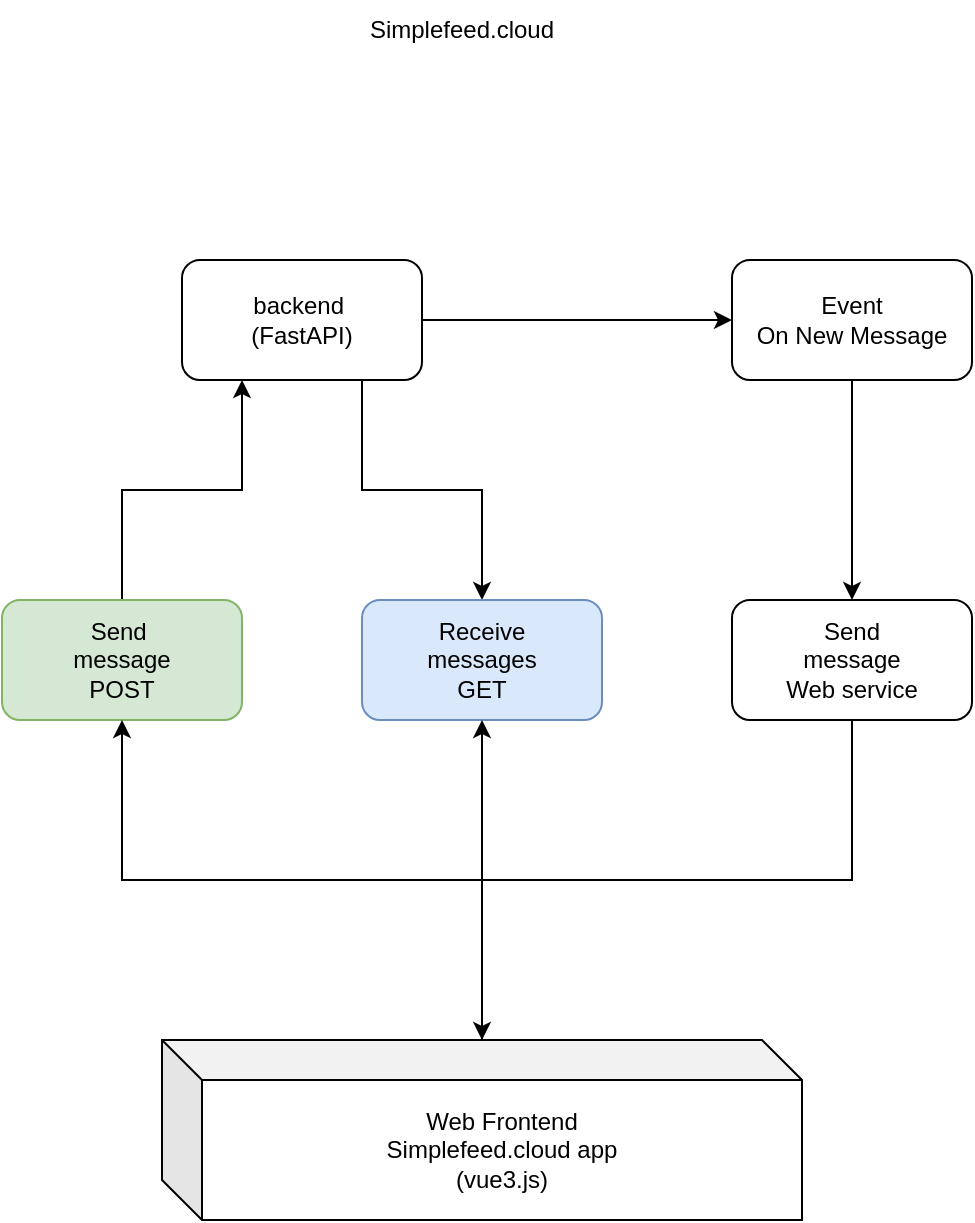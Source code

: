 <mxfile version="16.6.4" pages="2"><diagram id="h0vhEMz-Dpj_30Lk1Qt4" name="Page-1"><mxGraphModel dx="943" dy="827" grid="1" gridSize="10" guides="1" tooltips="1" connect="1" arrows="1" fold="1" page="1" pageScale="1" pageWidth="850" pageHeight="1100" math="0" shadow="0"><root><mxCell id="0"/><mxCell id="1" parent="0"/><mxCell id="rNpKTQkK_hr9olxWsOhj-12" style="edgeStyle=orthogonalEdgeStyle;rounded=0;orthogonalLoop=1;jettySize=auto;html=1;entryX=0;entryY=0.5;entryDx=0;entryDy=0;" edge="1" parent="1" source="rNpKTQkK_hr9olxWsOhj-7" target="rNpKTQkK_hr9olxWsOhj-11"><mxGeometry relative="1" as="geometry"/></mxCell><mxCell id="rNpKTQkK_hr9olxWsOhj-16" style="edgeStyle=orthogonalEdgeStyle;rounded=0;orthogonalLoop=1;jettySize=auto;html=1;entryX=0.5;entryY=0;entryDx=0;entryDy=0;exitX=0.75;exitY=1;exitDx=0;exitDy=0;" edge="1" parent="1" source="rNpKTQkK_hr9olxWsOhj-7" target="rNpKTQkK_hr9olxWsOhj-15"><mxGeometry relative="1" as="geometry"/></mxCell><mxCell id="rNpKTQkK_hr9olxWsOhj-7" value="backend&amp;nbsp;&lt;br&gt;(FastAPI)" style="rounded=1;whiteSpace=wrap;html=1;" vertex="1" parent="1"><mxGeometry x="150" y="150" width="120" height="60" as="geometry"/></mxCell><mxCell id="rNpKTQkK_hr9olxWsOhj-10" style="edgeStyle=orthogonalEdgeStyle;rounded=0;orthogonalLoop=1;jettySize=auto;html=1;entryX=0.25;entryY=1;entryDx=0;entryDy=0;" edge="1" parent="1" source="rNpKTQkK_hr9olxWsOhj-8" target="rNpKTQkK_hr9olxWsOhj-7"><mxGeometry relative="1" as="geometry"/></mxCell><mxCell id="rNpKTQkK_hr9olxWsOhj-8" value="Send&amp;nbsp;&lt;br&gt;message&lt;br&gt;POST" style="rounded=1;whiteSpace=wrap;html=1;fillColor=#d5e8d4;strokeColor=#82b366;" vertex="1" parent="1"><mxGeometry x="60" y="320" width="120" height="60" as="geometry"/></mxCell><mxCell id="rNpKTQkK_hr9olxWsOhj-9" value="Simplefeed.cloud" style="text;html=1;strokeColor=none;fillColor=none;align=center;verticalAlign=middle;whiteSpace=wrap;rounded=0;" vertex="1" parent="1"><mxGeometry x="260" y="20" width="60" height="30" as="geometry"/></mxCell><mxCell id="rNpKTQkK_hr9olxWsOhj-14" style="edgeStyle=orthogonalEdgeStyle;rounded=0;orthogonalLoop=1;jettySize=auto;html=1;entryX=0.5;entryY=0;entryDx=0;entryDy=0;" edge="1" parent="1" source="rNpKTQkK_hr9olxWsOhj-11" target="rNpKTQkK_hr9olxWsOhj-13"><mxGeometry relative="1" as="geometry"/></mxCell><mxCell id="rNpKTQkK_hr9olxWsOhj-11" value="Event&lt;br&gt;On New Message" style="rounded=1;whiteSpace=wrap;html=1;" vertex="1" parent="1"><mxGeometry x="425" y="150" width="120" height="60" as="geometry"/></mxCell><mxCell id="rNpKTQkK_hr9olxWsOhj-20" style="edgeStyle=orthogonalEdgeStyle;rounded=0;orthogonalLoop=1;jettySize=auto;html=1;" edge="1" parent="1" source="rNpKTQkK_hr9olxWsOhj-13" target="rNpKTQkK_hr9olxWsOhj-17"><mxGeometry relative="1" as="geometry"/></mxCell><mxCell id="rNpKTQkK_hr9olxWsOhj-13" value="Send&lt;br&gt;message&lt;br&gt;Web service" style="rounded=1;whiteSpace=wrap;html=1;" vertex="1" parent="1"><mxGeometry x="425" y="320" width="120" height="60" as="geometry"/></mxCell><mxCell id="rNpKTQkK_hr9olxWsOhj-15" value="Receive&lt;br&gt;messages&lt;br&gt;GET" style="rounded=1;whiteSpace=wrap;html=1;fillColor=#dae8fc;strokeColor=#6c8ebf;" vertex="1" parent="1"><mxGeometry x="240" y="320" width="120" height="60" as="geometry"/></mxCell><mxCell id="rNpKTQkK_hr9olxWsOhj-18" style="edgeStyle=orthogonalEdgeStyle;rounded=0;orthogonalLoop=1;jettySize=auto;html=1;entryX=0.5;entryY=1;entryDx=0;entryDy=0;" edge="1" parent="1" source="rNpKTQkK_hr9olxWsOhj-17" target="rNpKTQkK_hr9olxWsOhj-8"><mxGeometry relative="1" as="geometry"/></mxCell><mxCell id="rNpKTQkK_hr9olxWsOhj-19" style="edgeStyle=orthogonalEdgeStyle;rounded=0;orthogonalLoop=1;jettySize=auto;html=1;entryX=0.5;entryY=1;entryDx=0;entryDy=0;" edge="1" parent="1" source="rNpKTQkK_hr9olxWsOhj-17" target="rNpKTQkK_hr9olxWsOhj-15"><mxGeometry relative="1" as="geometry"/></mxCell><mxCell id="rNpKTQkK_hr9olxWsOhj-17" value="Web Frontend&lt;br&gt;Simplefeed.cloud app&lt;br&gt;(vue3.js)" style="shape=cube;whiteSpace=wrap;html=1;boundedLbl=1;backgroundOutline=1;darkOpacity=0.05;darkOpacity2=0.1;" vertex="1" parent="1"><mxGeometry x="140" y="540" width="320" height="90" as="geometry"/></mxCell></root></mxGraphModel></diagram><diagram id="60YD2YRR5pTOPtWMJhGf" name="deploy"><mxGraphModel dx="943" dy="827" grid="1" gridSize="10" guides="1" tooltips="1" connect="1" arrows="1" fold="1" page="1" pageScale="1" pageWidth="850" pageHeight="1100" math="0" shadow="0"><root><mxCell id="bVbwNB_IowLMEilDF_63-0"/><mxCell id="bVbwNB_IowLMEilDF_63-1" parent="bVbwNB_IowLMEilDF_63-0"/><mxCell id="bVbwNB_IowLMEilDF_63-11" style="edgeStyle=orthogonalEdgeStyle;rounded=0;orthogonalLoop=1;jettySize=auto;html=1;entryX=0.5;entryY=0;entryDx=0;entryDy=0;" edge="1" parent="bVbwNB_IowLMEilDF_63-1" source="bVbwNB_IowLMEilDF_63-2" target="bVbwNB_IowLMEilDF_63-3"><mxGeometry relative="1" as="geometry"/></mxCell><mxCell id="bVbwNB_IowLMEilDF_63-22" style="edgeStyle=orthogonalEdgeStyle;rounded=0;orthogonalLoop=1;jettySize=auto;html=1;" edge="1" parent="bVbwNB_IowLMEilDF_63-1" source="bVbwNB_IowLMEilDF_63-2" target="bVbwNB_IowLMEilDF_63-21"><mxGeometry relative="1" as="geometry"/></mxCell><mxCell id="bVbwNB_IowLMEilDF_63-2" value="docker&lt;br&gt;postgres" style="rounded=1;whiteSpace=wrap;html=1;fillColor=#dae8fc;strokeColor=#6c8ebf;" vertex="1" parent="bVbwNB_IowLMEilDF_63-1"><mxGeometry x="360" y="340" width="120" height="60" as="geometry"/></mxCell><mxCell id="bVbwNB_IowLMEilDF_63-12" style="edgeStyle=orthogonalEdgeStyle;rounded=0;orthogonalLoop=1;jettySize=auto;html=1;entryX=0.5;entryY=0;entryDx=0;entryDy=0;" edge="1" parent="bVbwNB_IowLMEilDF_63-1" source="bVbwNB_IowLMEilDF_63-3" target="bVbwNB_IowLMEilDF_63-4"><mxGeometry relative="1" as="geometry"/></mxCell><mxCell id="bVbwNB_IowLMEilDF_63-14" style="edgeStyle=orthogonalEdgeStyle;rounded=0;orthogonalLoop=1;jettySize=auto;html=1;entryX=0;entryY=0.5;entryDx=0;entryDy=0;" edge="1" parent="bVbwNB_IowLMEilDF_63-1" source="bVbwNB_IowLMEilDF_63-3" target="bVbwNB_IowLMEilDF_63-15"><mxGeometry relative="1" as="geometry"/></mxCell><mxCell id="bVbwNB_IowLMEilDF_63-28" style="edgeStyle=orthogonalEdgeStyle;rounded=0;orthogonalLoop=1;jettySize=auto;html=1;exitX=0.75;exitY=1;exitDx=0;exitDy=0;entryX=0.16;entryY=0.55;entryDx=0;entryDy=0;entryPerimeter=0;" edge="1" parent="bVbwNB_IowLMEilDF_63-1" source="bVbwNB_IowLMEilDF_63-3" target="bVbwNB_IowLMEilDF_63-23"><mxGeometry relative="1" as="geometry"><Array as="points"><mxPoint x="450" y="530"/><mxPoint x="699" y="530"/></Array></mxGeometry></mxCell><mxCell id="bVbwNB_IowLMEilDF_63-3" value="docker&lt;br&gt;webapi" style="rounded=1;whiteSpace=wrap;html=1;fillColor=#dae8fc;strokeColor=#6c8ebf;" vertex="1" parent="bVbwNB_IowLMEilDF_63-1"><mxGeometry x="360" y="440" width="120" height="60" as="geometry"/></mxCell><mxCell id="bVbwNB_IowLMEilDF_63-4" value="docker&lt;br&gt;pgadmin" style="rounded=1;whiteSpace=wrap;html=1;fillColor=#dae8fc;strokeColor=#6c8ebf;" vertex="1" parent="bVbwNB_IowLMEilDF_63-1"><mxGeometry x="360" y="540" width="120" height="60" as="geometry"/></mxCell><mxCell id="bVbwNB_IowLMEilDF_63-7" value="" style="edgeStyle=orthogonalEdgeStyle;rounded=0;orthogonalLoop=1;jettySize=auto;html=1;" edge="1" parent="bVbwNB_IowLMEilDF_63-1" source="bVbwNB_IowLMEilDF_63-5" target="bVbwNB_IowLMEilDF_63-6"><mxGeometry relative="1" as="geometry"/></mxCell><mxCell id="bVbwNB_IowLMEilDF_63-5" value="deploy.py" style="rounded=1;whiteSpace=wrap;html=1;fillColor=#d5e8d4;strokeColor=#82b366;" vertex="1" parent="bVbwNB_IowLMEilDF_63-1"><mxGeometry x="40" y="240" width="120" height="60" as="geometry"/></mxCell><mxCell id="bVbwNB_IowLMEilDF_63-9" value="" style="edgeStyle=orthogonalEdgeStyle;rounded=0;orthogonalLoop=1;jettySize=auto;html=1;" edge="1" parent="bVbwNB_IowLMEilDF_63-1" source="bVbwNB_IowLMEilDF_63-6" target="bVbwNB_IowLMEilDF_63-8"><mxGeometry relative="1" as="geometry"/></mxCell><mxCell id="bVbwNB_IowLMEilDF_63-6" value="copy files and dir to a location" style="whiteSpace=wrap;html=1;rounded=1;" vertex="1" parent="bVbwNB_IowLMEilDF_63-1"><mxGeometry x="200" y="240" width="120" height="60" as="geometry"/></mxCell><mxCell id="bVbwNB_IowLMEilDF_63-10" style="edgeStyle=orthogonalEdgeStyle;rounded=0;orthogonalLoop=1;jettySize=auto;html=1;entryX=0.5;entryY=0;entryDx=0;entryDy=0;" edge="1" parent="bVbwNB_IowLMEilDF_63-1" source="bVbwNB_IowLMEilDF_63-8" target="bVbwNB_IowLMEilDF_63-2"><mxGeometry relative="1" as="geometry"/></mxCell><mxCell id="bVbwNB_IowLMEilDF_63-8" value="start containers" style="whiteSpace=wrap;html=1;rounded=1;fillColor=#d5e8d4;strokeColor=#82b366;" vertex="1" parent="bVbwNB_IowLMEilDF_63-1"><mxGeometry x="360" y="240" width="120" height="60" as="geometry"/></mxCell><mxCell id="bVbwNB_IowLMEilDF_63-18" value="" style="edgeStyle=orthogonalEdgeStyle;rounded=0;orthogonalLoop=1;jettySize=auto;html=1;" edge="1" parent="bVbwNB_IowLMEilDF_63-1" source="bVbwNB_IowLMEilDF_63-13" target="bVbwNB_IowLMEilDF_63-17"><mxGeometry relative="1" as="geometry"/></mxCell><mxCell id="bVbwNB_IowLMEilDF_63-13" value="connect to webapi container" style="rounded=1;whiteSpace=wrap;html=1;fillColor=#f8cecc;strokeColor=#b85450;" vertex="1" parent="bVbwNB_IowLMEilDF_63-1"><mxGeometry x="520" y="240" width="120" height="60" as="geometry"/></mxCell><mxCell id="bVbwNB_IowLMEilDF_63-16" style="edgeStyle=orthogonalEdgeStyle;rounded=0;orthogonalLoop=1;jettySize=auto;html=1;entryX=0.5;entryY=1;entryDx=0;entryDy=0;" edge="1" parent="bVbwNB_IowLMEilDF_63-1" source="bVbwNB_IowLMEilDF_63-15" target="bVbwNB_IowLMEilDF_63-13"><mxGeometry relative="1" as="geometry"/></mxCell><mxCell id="bVbwNB_IowLMEilDF_63-15" value="&lt;span&gt;webapi ready&lt;/span&gt;" style="triangle;whiteSpace=wrap;html=1;" vertex="1" parent="bVbwNB_IowLMEilDF_63-1"><mxGeometry x="550" y="430" width="60" height="80" as="geometry"/></mxCell><mxCell id="bVbwNB_IowLMEilDF_63-20" value="" style="edgeStyle=orthogonalEdgeStyle;rounded=0;orthogonalLoop=1;jettySize=auto;html=1;" edge="1" parent="bVbwNB_IowLMEilDF_63-1" source="bVbwNB_IowLMEilDF_63-17" target="bVbwNB_IowLMEilDF_63-19"><mxGeometry relative="1" as="geometry"/></mxCell><mxCell id="bVbwNB_IowLMEilDF_63-24" style="edgeStyle=orthogonalEdgeStyle;rounded=0;orthogonalLoop=1;jettySize=auto;html=1;entryX=0.55;entryY=0.95;entryDx=0;entryDy=0;entryPerimeter=0;" edge="1" parent="bVbwNB_IowLMEilDF_63-1" source="bVbwNB_IowLMEilDF_63-17" target="bVbwNB_IowLMEilDF_63-23"><mxGeometry relative="1" as="geometry"/></mxCell><mxCell id="bVbwNB_IowLMEilDF_63-26" value="write" style="edgeLabel;html=1;align=center;verticalAlign=middle;resizable=0;points=[];" vertex="1" connectable="0" parent="bVbwNB_IowLMEilDF_63-24"><mxGeometry x="0.347" y="1" relative="1" as="geometry"><mxPoint as="offset"/></mxGeometry></mxCell><mxCell id="bVbwNB_IowLMEilDF_63-17" value="Create migration script" style="whiteSpace=wrap;html=1;rounded=1;fillColor=#f8cecc;strokeColor=#b85450;" vertex="1" parent="bVbwNB_IowLMEilDF_63-1"><mxGeometry x="680" y="240" width="120" height="60" as="geometry"/></mxCell><mxCell id="bVbwNB_IowLMEilDF_63-19" value="Apply migration script" style="whiteSpace=wrap;html=1;rounded=1;fillColor=#f8cecc;strokeColor=#b85450;" vertex="1" parent="bVbwNB_IowLMEilDF_63-1"><mxGeometry x="840" y="240" width="120" height="60" as="geometry"/></mxCell><mxCell id="bVbwNB_IowLMEilDF_63-21" value="DB" style="ellipse;shape=cloud;whiteSpace=wrap;html=1;" vertex="1" parent="bVbwNB_IowLMEilDF_63-1"><mxGeometry x="120" y="330" width="120" height="80" as="geometry"/></mxCell><mxCell id="bVbwNB_IowLMEilDF_63-23" value="script migration" style="ellipse;shape=cloud;whiteSpace=wrap;html=1;" vertex="1" parent="bVbwNB_IowLMEilDF_63-1"><mxGeometry x="670" y="490" width="120" height="80" as="geometry"/></mxCell></root></mxGraphModel></diagram></mxfile>